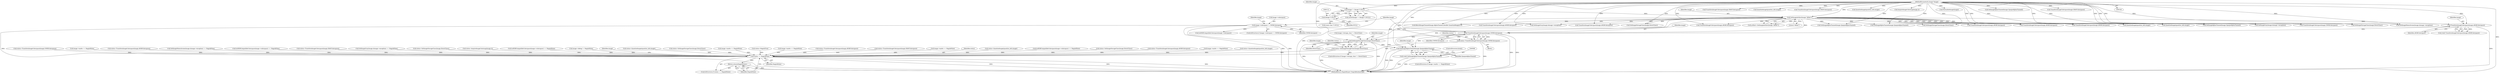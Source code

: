digraph "0_ImageMagick_d63a3c5729df59f183e9e110d5d8385d17caaad0@pointer" {
"1000548" [label="(Call,TransformImageColorspace(image,CMYKColorspace))"];
"1000147" [label="(Call,GetImageArtifact(image,\"dither\"))"];
"1000109" [label="(Call,image != (Image *) NULL)"];
"1000101" [label="(MethodParameterIn,Image *image)"];
"1000111" [label="(Call,(Image *) NULL)"];
"1000543" [label="(Call,TransformImageColorspace(image,sRGBColorspace))"];
"1000528" [label="(Call,image->colorspace != CMYKColorspace)"];
"1000546" [label="(Call,status=TransformImageColorspace(image,CMYKColorspace))"];
"1000582" [label="(Call,status == MagickFalse)"];
"1000585" [label="(Return,return(MagickFalse);)"];
"1000559" [label="(Call,SetImageStorageClass(image,DirectClass))"];
"1000557" [label="(Call,status=SetImageStorageClass(image,DirectClass))"];
"1000570" [label="(Call,SetImageAlphaChannel(image,OpaqueAlphaChannel))"];
"1000568" [label="(Call,(void) SetImageAlphaChannel(image,OpaqueAlphaChannel))"];
"1000360" [label="(Call,status=QuantizeImage(quantize_info,image))"];
"1000145" [label="(Call,artifact=GetImageArtifact(image,\"dither\"))"];
"1000516" [label="(Call,SetImageStorageClass(image,DirectClass))"];
"1000332" [label="(Call,TransformImageColorspace(image,sRGBColorspace))"];
"1000417" [label="(Call,IssRGBCompatibleColorspace(image->colorspace) == MagickFalse)"];
"1000436" [label="(Call,SetImageStorageClass(image,DirectClass))"];
"1000594" [label="(MethodReturn,MagickExport MagickBooleanType)"];
"1000456" [label="(Call,TransformImageColorspace(image,sRGBColorspace))"];
"1000281" [label="(Call,TransformImageColorspace(image,sRGBColorspace))"];
"1000343" [label="(Call,SetImageAlphaChannel(image,OpaqueAlphaChannel))"];
"1000255" [label="(Call,TransformImageColorspace(image,GRAYColorspace))"];
"1000362" [label="(Call,QuantizeImage(quantize_info,image))"];
"1000465" [label="(Call,status=SetImageStorageClass(image,DirectClass))"];
"1000581" [label="(ControlStructure,if (status == MagickFalse))"];
"1000500" [label="(Call,TransformImageColorspace(image,sRGBColorspace))"];
"1000179" [label="(Call,TransformImageColorspace(image,GRAYColorspace))"];
"1000546" [label="(Call,status=TransformImageColorspace(image,CMYKColorspace))"];
"1000279" [label="(Call,status=TransformImageColorspace(image,sRGBColorspace))"];
"1000571" [label="(Identifier,image)"];
"1000202" [label="(Call,QuantizeImage(quantize_info,image))"];
"1000336" [label="(Call,image->matte == MagickFalse)"];
"1000404" [label="(Call,status=QuantizeImage(quantize_info,image))"];
"1000505" [label="(Call,TransformImageColorspace(image,CMYKColorspace))"];
"1000551" [label="(ControlStructure,if (image->storage_class != DirectClass))"];
"1000560" [label="(Identifier,image)"];
"1000554" [label="(Identifier,image)"];
"1000503" [label="(Call,status=TransformImageColorspace(image,CMYKColorspace))"];
"1000565" [label="(Identifier,image)"];
"1000563" [label="(Call,image->matte == MagickFalse)"];
"1000559" [label="(Call,SetImageStorageClass(image,DirectClass))"];
"1000423" [label="(Call,status=TransformImageColorspace(image,sRGBColorspace))"];
"1000168" [label="(Call,SetImageMonochrome(image,&image->exception) == MagickFalse)"];
"1000273" [label="(Call,IssRGBCompatibleColorspace(image->colorspace) == MagickFalse)"];
"1000147" [label="(Call,GetImageArtifact(image,\"dither\"))"];
"1000528" [label="(Call,image->colorspace != CMYKColorspace)"];
"1000536" [label="(Call,IssRGBCompatibleColorspace(image->colorspace))"];
"1000253" [label="(Call,status=TransformImageColorspace(image,GRAYColorspace))"];
"1000557" [label="(Call,status=SetImageStorageClass(image,DirectClass))"];
"1000108" [label="(Call,assert(image != (Image *) NULL))"];
"1000527" [label="(ControlStructure,if (image->colorspace != CMYKColorspace))"];
"1000109" [label="(Call,image != (Image *) NULL)"];
"1000533" [label="(Block,)"];
"1000223" [label="(Call,SetImageGray(image,&image->exception) == MagickFalse)"];
"1000211" [label="(Call,AcquireImageColormap(image,2))"];
"1000153" [label="(Call,(const char *) NULL)"];
"1000568" [label="(Call,(void) SetImageAlphaChannel(image,OpaqueAlphaChannel))"];
"1000110" [label="(Identifier,image)"];
"1000584" [label="(Identifier,MagickFalse)"];
"1000532" [label="(Identifier,CMYKColorspace)"];
"1000573" [label="(ControlStructure,break;)"];
"1000113" [label="(Identifier,NULL)"];
"1000562" [label="(ControlStructure,if (image->matte == MagickFalse))"];
"1000514" [label="(Call,status=SetImageStorageClass(image,DirectClass))"];
"1000548" [label="(Call,TransformImageColorspace(image,CMYKColorspace))"];
"1000561" [label="(Identifier,DirectClass)"];
"1000209" [label="(Call,status=AcquireImageColormap(image,2))"];
"1000543" [label="(Call,TransformImageColorspace(image,sRGBColorspace))"];
"1000570" [label="(Call,SetImageAlphaChannel(image,OpaqueAlphaChannel))"];
"1000492" [label="(Call,IssRGBCompatibleColorspace(image->colorspace) == MagickFalse)"];
"1000549" [label="(Identifier,image)"];
"1000572" [label="(Identifier,OpaqueAlphaChannel)"];
"1000425" [label="(Call,TransformImageColorspace(image,sRGBColorspace))"];
"1000381" [label="(Call,TransformImageColorspace(image,sRGBColorspace))"];
"1000184" [label="(Call,NormalizeImage(image))"];
"1000111" [label="(Call,(Image *) NULL)"];
"1000406" [label="(Call,QuantizeImage(quantize_info,image))"];
"1000308" [label="(Call,QuantizeImage(quantize_info,image))"];
"1000552" [label="(Call,image->storage_class != DirectClass)"];
"1000544" [label="(Identifier,image)"];
"1000585" [label="(Return,return(MagickFalse);)"];
"1000538" [label="(Identifier,image)"];
"1000101" [label="(MethodParameterIn,Image *image)"];
"1000149" [label="(Literal,\"dither\")"];
"1000246" [label="(Call,SetImageGray(image,&image->exception))"];
"1000266" [label="(Call,SetImageAlphaChannel(image,OpaqueAlphaChannel))"];
"1000547" [label="(Identifier,status)"];
"1000115" [label="(Call,image->debug != MagickFalse)"];
"1000348" [label="(Call,BilevelImageChannel(image,AlphaChannel,(double) QuantumRange/2.0))"];
"1000586" [label="(Identifier,MagickFalse)"];
"1000224" [label="(Call,SetImageGray(image,&image->exception))"];
"1000233" [label="(Call,TransformImageColorspace(image,GRAYColorspace))"];
"1000589" [label="(Identifier,image)"];
"1000558" [label="(Identifier,status)"];
"1000550" [label="(Identifier,CMYKColorspace)"];
"1000467" [label="(Call,SetImageStorageClass(image,DirectClass))"];
"1000306" [label="(Call,status=QuantizeImage(quantize_info,image))"];
"1000434" [label="(Call,status=SetImageStorageClass(image,DirectClass))"];
"1000529" [label="(Call,image->colorspace)"];
"1000385" [label="(Call,image->matte == MagickFalse)"];
"1000148" [label="(Identifier,image)"];
"1000132" [label="(Call,status=MagickTrue)"];
"1000478" [label="(Call,SetImageAlphaChannel(image,OpaqueAlphaChannel))"];
"1000259" [label="(Call,image->matte == MagickFalse)"];
"1000454" [label="(Call,status=TransformImageColorspace(image,sRGBColorspace))"];
"1000169" [label="(Call,SetImageMonochrome(image,&image->exception))"];
"1000231" [label="(Call,status=TransformImageColorspace(image,GRAYColorspace))"];
"1000471" [label="(Call,image->matte == MagickFalse)"];
"1000545" [label="(Identifier,sRGBColorspace)"];
"1000583" [label="(Identifier,status)"];
"1000541" [label="(Call,(void) TransformImageColorspace(image,sRGBColorspace))"];
"1000392" [label="(Call,SetImageAlphaChannel(image,OpaqueAlphaChannel))"];
"1000582" [label="(Call,status == MagickFalse)"];
"1000548" -> "1000546"  [label="AST: "];
"1000548" -> "1000550"  [label="CFG: "];
"1000549" -> "1000548"  [label="AST: "];
"1000550" -> "1000548"  [label="AST: "];
"1000546" -> "1000548"  [label="CFG: "];
"1000548" -> "1000594"  [label="DDG: "];
"1000548" -> "1000594"  [label="DDG: "];
"1000548" -> "1000546"  [label="DDG: "];
"1000548" -> "1000546"  [label="DDG: "];
"1000147" -> "1000548"  [label="DDG: "];
"1000543" -> "1000548"  [label="DDG: "];
"1000101" -> "1000548"  [label="DDG: "];
"1000528" -> "1000548"  [label="DDG: "];
"1000548" -> "1000559"  [label="DDG: "];
"1000548" -> "1000570"  [label="DDG: "];
"1000147" -> "1000145"  [label="AST: "];
"1000147" -> "1000149"  [label="CFG: "];
"1000148" -> "1000147"  [label="AST: "];
"1000149" -> "1000147"  [label="AST: "];
"1000145" -> "1000147"  [label="CFG: "];
"1000147" -> "1000594"  [label="DDG: "];
"1000147" -> "1000145"  [label="DDG: "];
"1000147" -> "1000145"  [label="DDG: "];
"1000109" -> "1000147"  [label="DDG: "];
"1000101" -> "1000147"  [label="DDG: "];
"1000147" -> "1000169"  [label="DDG: "];
"1000147" -> "1000224"  [label="DDG: "];
"1000147" -> "1000246"  [label="DDG: "];
"1000147" -> "1000281"  [label="DDG: "];
"1000147" -> "1000308"  [label="DDG: "];
"1000147" -> "1000332"  [label="DDG: "];
"1000147" -> "1000343"  [label="DDG: "];
"1000147" -> "1000348"  [label="DDG: "];
"1000147" -> "1000381"  [label="DDG: "];
"1000147" -> "1000392"  [label="DDG: "];
"1000147" -> "1000406"  [label="DDG: "];
"1000147" -> "1000425"  [label="DDG: "];
"1000147" -> "1000436"  [label="DDG: "];
"1000147" -> "1000456"  [label="DDG: "];
"1000147" -> "1000467"  [label="DDG: "];
"1000147" -> "1000478"  [label="DDG: "];
"1000147" -> "1000500"  [label="DDG: "];
"1000147" -> "1000505"  [label="DDG: "];
"1000147" -> "1000516"  [label="DDG: "];
"1000147" -> "1000543"  [label="DDG: "];
"1000147" -> "1000559"  [label="DDG: "];
"1000147" -> "1000570"  [label="DDG: "];
"1000109" -> "1000108"  [label="AST: "];
"1000109" -> "1000111"  [label="CFG: "];
"1000110" -> "1000109"  [label="AST: "];
"1000111" -> "1000109"  [label="AST: "];
"1000108" -> "1000109"  [label="CFG: "];
"1000109" -> "1000594"  [label="DDG: "];
"1000109" -> "1000108"  [label="DDG: "];
"1000109" -> "1000108"  [label="DDG: "];
"1000101" -> "1000109"  [label="DDG: "];
"1000111" -> "1000109"  [label="DDG: "];
"1000101" -> "1000100"  [label="AST: "];
"1000101" -> "1000594"  [label="DDG: "];
"1000101" -> "1000169"  [label="DDG: "];
"1000101" -> "1000179"  [label="DDG: "];
"1000101" -> "1000184"  [label="DDG: "];
"1000101" -> "1000202"  [label="DDG: "];
"1000101" -> "1000211"  [label="DDG: "];
"1000101" -> "1000224"  [label="DDG: "];
"1000101" -> "1000233"  [label="DDG: "];
"1000101" -> "1000246"  [label="DDG: "];
"1000101" -> "1000255"  [label="DDG: "];
"1000101" -> "1000266"  [label="DDG: "];
"1000101" -> "1000281"  [label="DDG: "];
"1000101" -> "1000308"  [label="DDG: "];
"1000101" -> "1000332"  [label="DDG: "];
"1000101" -> "1000343"  [label="DDG: "];
"1000101" -> "1000348"  [label="DDG: "];
"1000101" -> "1000362"  [label="DDG: "];
"1000101" -> "1000381"  [label="DDG: "];
"1000101" -> "1000392"  [label="DDG: "];
"1000101" -> "1000406"  [label="DDG: "];
"1000101" -> "1000425"  [label="DDG: "];
"1000101" -> "1000436"  [label="DDG: "];
"1000101" -> "1000456"  [label="DDG: "];
"1000101" -> "1000467"  [label="DDG: "];
"1000101" -> "1000478"  [label="DDG: "];
"1000101" -> "1000500"  [label="DDG: "];
"1000101" -> "1000505"  [label="DDG: "];
"1000101" -> "1000516"  [label="DDG: "];
"1000101" -> "1000543"  [label="DDG: "];
"1000101" -> "1000559"  [label="DDG: "];
"1000101" -> "1000570"  [label="DDG: "];
"1000111" -> "1000113"  [label="CFG: "];
"1000112" -> "1000111"  [label="AST: "];
"1000113" -> "1000111"  [label="AST: "];
"1000111" -> "1000153"  [label="DDG: "];
"1000543" -> "1000541"  [label="AST: "];
"1000543" -> "1000545"  [label="CFG: "];
"1000544" -> "1000543"  [label="AST: "];
"1000545" -> "1000543"  [label="AST: "];
"1000541" -> "1000543"  [label="CFG: "];
"1000543" -> "1000594"  [label="DDG: "];
"1000543" -> "1000541"  [label="DDG: "];
"1000543" -> "1000541"  [label="DDG: "];
"1000528" -> "1000527"  [label="AST: "];
"1000528" -> "1000532"  [label="CFG: "];
"1000529" -> "1000528"  [label="AST: "];
"1000532" -> "1000528"  [label="AST: "];
"1000538" -> "1000528"  [label="CFG: "];
"1000554" -> "1000528"  [label="CFG: "];
"1000528" -> "1000594"  [label="DDG: "];
"1000528" -> "1000594"  [label="DDG: "];
"1000528" -> "1000594"  [label="DDG: "];
"1000528" -> "1000536"  [label="DDG: "];
"1000546" -> "1000533"  [label="AST: "];
"1000547" -> "1000546"  [label="AST: "];
"1000554" -> "1000546"  [label="CFG: "];
"1000546" -> "1000594"  [label="DDG: "];
"1000546" -> "1000582"  [label="DDG: "];
"1000582" -> "1000581"  [label="AST: "];
"1000582" -> "1000584"  [label="CFG: "];
"1000583" -> "1000582"  [label="AST: "];
"1000584" -> "1000582"  [label="AST: "];
"1000586" -> "1000582"  [label="CFG: "];
"1000589" -> "1000582"  [label="CFG: "];
"1000582" -> "1000594"  [label="DDG: "];
"1000582" -> "1000594"  [label="DDG: "];
"1000582" -> "1000594"  [label="DDG: "];
"1000454" -> "1000582"  [label="DDG: "];
"1000209" -> "1000582"  [label="DDG: "];
"1000279" -> "1000582"  [label="DDG: "];
"1000253" -> "1000582"  [label="DDG: "];
"1000306" -> "1000582"  [label="DDG: "];
"1000514" -> "1000582"  [label="DDG: "];
"1000557" -> "1000582"  [label="DDG: "];
"1000423" -> "1000582"  [label="DDG: "];
"1000132" -> "1000582"  [label="DDG: "];
"1000503" -> "1000582"  [label="DDG: "];
"1000465" -> "1000582"  [label="DDG: "];
"1000404" -> "1000582"  [label="DDG: "];
"1000360" -> "1000582"  [label="DDG: "];
"1000434" -> "1000582"  [label="DDG: "];
"1000231" -> "1000582"  [label="DDG: "];
"1000385" -> "1000582"  [label="DDG: "];
"1000115" -> "1000582"  [label="DDG: "];
"1000259" -> "1000582"  [label="DDG: "];
"1000471" -> "1000582"  [label="DDG: "];
"1000563" -> "1000582"  [label="DDG: "];
"1000336" -> "1000582"  [label="DDG: "];
"1000417" -> "1000582"  [label="DDG: "];
"1000223" -> "1000582"  [label="DDG: "];
"1000273" -> "1000582"  [label="DDG: "];
"1000168" -> "1000582"  [label="DDG: "];
"1000492" -> "1000582"  [label="DDG: "];
"1000582" -> "1000585"  [label="DDG: "];
"1000585" -> "1000581"  [label="AST: "];
"1000585" -> "1000586"  [label="CFG: "];
"1000586" -> "1000585"  [label="AST: "];
"1000594" -> "1000585"  [label="CFG: "];
"1000585" -> "1000594"  [label="DDG: "];
"1000586" -> "1000585"  [label="DDG: "];
"1000559" -> "1000557"  [label="AST: "];
"1000559" -> "1000561"  [label="CFG: "];
"1000560" -> "1000559"  [label="AST: "];
"1000561" -> "1000559"  [label="AST: "];
"1000557" -> "1000559"  [label="CFG: "];
"1000559" -> "1000594"  [label="DDG: "];
"1000559" -> "1000594"  [label="DDG: "];
"1000559" -> "1000557"  [label="DDG: "];
"1000559" -> "1000557"  [label="DDG: "];
"1000552" -> "1000559"  [label="DDG: "];
"1000559" -> "1000570"  [label="DDG: "];
"1000557" -> "1000551"  [label="AST: "];
"1000558" -> "1000557"  [label="AST: "];
"1000565" -> "1000557"  [label="CFG: "];
"1000557" -> "1000594"  [label="DDG: "];
"1000570" -> "1000568"  [label="AST: "];
"1000570" -> "1000572"  [label="CFG: "];
"1000571" -> "1000570"  [label="AST: "];
"1000572" -> "1000570"  [label="AST: "];
"1000568" -> "1000570"  [label="CFG: "];
"1000570" -> "1000594"  [label="DDG: "];
"1000570" -> "1000594"  [label="DDG: "];
"1000570" -> "1000568"  [label="DDG: "];
"1000570" -> "1000568"  [label="DDG: "];
"1000568" -> "1000562"  [label="AST: "];
"1000569" -> "1000568"  [label="AST: "];
"1000573" -> "1000568"  [label="CFG: "];
"1000568" -> "1000594"  [label="DDG: "];
"1000568" -> "1000594"  [label="DDG: "];
}
